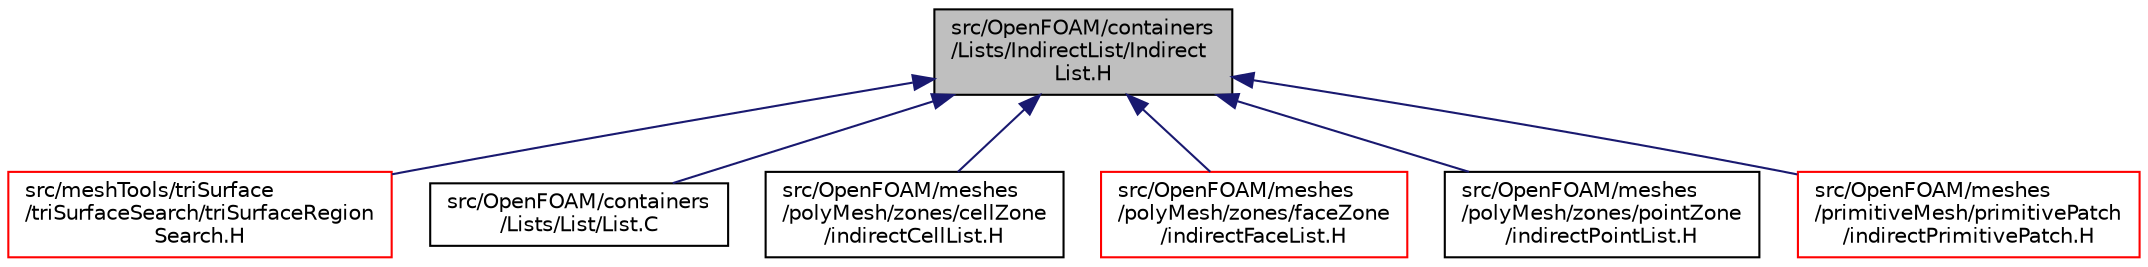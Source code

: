 digraph "src/OpenFOAM/containers/Lists/IndirectList/IndirectList.H"
{
  bgcolor="transparent";
  edge [fontname="Helvetica",fontsize="10",labelfontname="Helvetica",labelfontsize="10"];
  node [fontname="Helvetica",fontsize="10",shape=record];
  Node64 [label="src/OpenFOAM/containers\l/Lists/IndirectList/Indirect\lList.H",height=0.2,width=0.4,color="black", fillcolor="grey75", style="filled", fontcolor="black"];
  Node64 -> Node65 [dir="back",color="midnightblue",fontsize="10",style="solid",fontname="Helvetica"];
  Node65 [label="src/meshTools/triSurface\l/triSurfaceSearch/triSurfaceRegion\lSearch.H",height=0.2,width=0.4,color="red",URL="$a08930.html"];
  Node64 -> Node81 [dir="back",color="midnightblue",fontsize="10",style="solid",fontname="Helvetica"];
  Node81 [label="src/OpenFOAM/containers\l/Lists/List/List.C",height=0.2,width=0.4,color="black",URL="$a09365.html"];
  Node64 -> Node82 [dir="back",color="midnightblue",fontsize="10",style="solid",fontname="Helvetica"];
  Node82 [label="src/OpenFOAM/meshes\l/polyMesh/zones/cellZone\l/indirectCellList.H",height=0.2,width=0.4,color="black",URL="$a12551.html"];
  Node64 -> Node83 [dir="back",color="midnightblue",fontsize="10",style="solid",fontname="Helvetica"];
  Node83 [label="src/OpenFOAM/meshes\l/polyMesh/zones/faceZone\l/indirectFaceList.H",height=0.2,width=0.4,color="red",URL="$a12563.html"];
  Node64 -> Node85 [dir="back",color="midnightblue",fontsize="10",style="solid",fontname="Helvetica"];
  Node85 [label="src/OpenFOAM/meshes\l/polyMesh/zones/pointZone\l/indirectPointList.H",height=0.2,width=0.4,color="black",URL="$a12569.html"];
  Node64 -> Node86 [dir="back",color="midnightblue",fontsize="10",style="solid",fontname="Helvetica"];
  Node86 [label="src/OpenFOAM/meshes\l/primitiveMesh/primitivePatch\l/indirectPrimitivePatch.H",height=0.2,width=0.4,color="red",URL="$a12755.html"];
}
